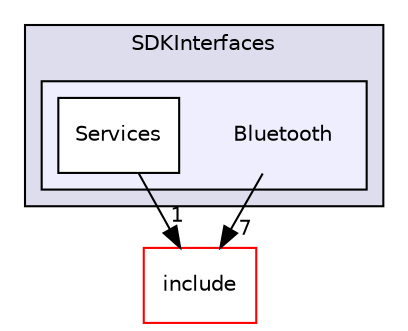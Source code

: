 digraph "/home/ANT.AMAZON.COM/womw/workplace/1.19_release/doxy/avs-device-sdk/AVSCommon/SDKInterfaces/test/AVSCommon/SDKInterfaces/Bluetooth" {
  compound=true
  node [ fontsize="10", fontname="Helvetica"];
  edge [ labelfontsize="10", labelfontname="Helvetica"];
  subgraph clusterdir_fd08e2d492364730d424f6256176d09b {
    graph [ bgcolor="#ddddee", pencolor="black", label="SDKInterfaces" fontname="Helvetica", fontsize="10", URL="dir_fd08e2d492364730d424f6256176d09b.html"]
  subgraph clusterdir_0a55921110e9378ddf348f006e3741ff {
    graph [ bgcolor="#eeeeff", pencolor="black", label="" URL="dir_0a55921110e9378ddf348f006e3741ff.html"];
    dir_0a55921110e9378ddf348f006e3741ff [shape=plaintext label="Bluetooth"];
    dir_1c6333314c9ebc1172fcc315222a741c [shape=box label="Services" color="black" fillcolor="white" style="filled" URL="dir_1c6333314c9ebc1172fcc315222a741c.html"];
  }
  }
  dir_17341252d14ec499eb3e1f7903ffcdf5 [shape=box label="include" fillcolor="white" style="filled" color="red" URL="dir_17341252d14ec499eb3e1f7903ffcdf5.html"];
  dir_0a55921110e9378ddf348f006e3741ff->dir_17341252d14ec499eb3e1f7903ffcdf5 [headlabel="7", labeldistance=1.5 headhref="dir_000091_000061.html"];
  dir_1c6333314c9ebc1172fcc315222a741c->dir_17341252d14ec499eb3e1f7903ffcdf5 [headlabel="1", labeldistance=1.5 headhref="dir_000092_000061.html"];
}
